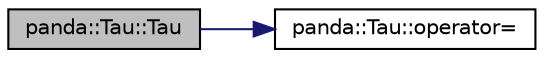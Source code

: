 digraph G
{
  edge [fontname="Helvetica",fontsize="10",labelfontname="Helvetica",labelfontsize="10"];
  node [fontname="Helvetica",fontsize="10",shape=record];
  rankdir=LR;
  Node1 [label="panda::Tau::Tau",height=0.2,width=0.4,color="black", fillcolor="grey75", style="filled" fontcolor="black"];
  Node1 -> Node2 [color="midnightblue",fontsize="10",style="solid"];
  Node2 [label="panda::Tau::operator=",height=0.2,width=0.4,color="black", fillcolor="white", style="filled",URL="$classpanda_1_1Tau.html#a1482f04be4fffde6b5c648ae3e7b539f"];
}
